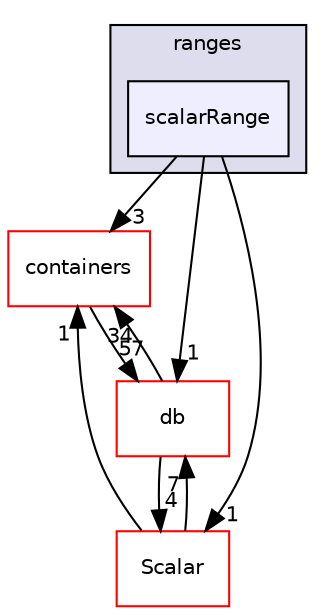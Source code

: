 digraph "src/OpenFOAM/primitives/ranges/scalarRange" {
  bgcolor=transparent;
  compound=true
  node [ fontsize="10", fontname="Helvetica"];
  edge [ labelfontsize="10", labelfontname="Helvetica"];
  subgraph clusterdir_4c2d2f51554615c82797d0537eafbb2e {
    graph [ bgcolor="#ddddee", pencolor="black", label="ranges" fontname="Helvetica", fontsize="10", URL="dir_4c2d2f51554615c82797d0537eafbb2e.html"]
  dir_c4e688ab11e3ce29421be8fa205760ef [shape=box, label="scalarRange", style="filled", fillcolor="#eeeeff", pencolor="black", URL="dir_c4e688ab11e3ce29421be8fa205760ef.html"];
  }
  dir_19d0872053bde092be81d7fe3f56cbf7 [shape=box label="containers" color="red" URL="dir_19d0872053bde092be81d7fe3f56cbf7.html"];
  dir_b4f4914e791ff496381862f16be45bae [shape=box label="Scalar" color="red" URL="dir_b4f4914e791ff496381862f16be45bae.html"];
  dir_63c634f7a7cfd679ac26c67fb30fc32f [shape=box label="db" color="red" URL="dir_63c634f7a7cfd679ac26c67fb30fc32f.html"];
  dir_19d0872053bde092be81d7fe3f56cbf7->dir_63c634f7a7cfd679ac26c67fb30fc32f [headlabel="57", labeldistance=1.5 headhref="dir_001901_001952.html"];
  dir_b4f4914e791ff496381862f16be45bae->dir_19d0872053bde092be81d7fe3f56cbf7 [headlabel="1", labeldistance=1.5 headhref="dir_002381_001901.html"];
  dir_b4f4914e791ff496381862f16be45bae->dir_63c634f7a7cfd679ac26c67fb30fc32f [headlabel="7", labeldistance=1.5 headhref="dir_002381_001952.html"];
  dir_63c634f7a7cfd679ac26c67fb30fc32f->dir_19d0872053bde092be81d7fe3f56cbf7 [headlabel="34", labeldistance=1.5 headhref="dir_001952_001901.html"];
  dir_63c634f7a7cfd679ac26c67fb30fc32f->dir_b4f4914e791ff496381862f16be45bae [headlabel="4", labeldistance=1.5 headhref="dir_001952_002381.html"];
  dir_c4e688ab11e3ce29421be8fa205760ef->dir_19d0872053bde092be81d7fe3f56cbf7 [headlabel="3", labeldistance=1.5 headhref="dir_002379_001901.html"];
  dir_c4e688ab11e3ce29421be8fa205760ef->dir_b4f4914e791ff496381862f16be45bae [headlabel="1", labeldistance=1.5 headhref="dir_002379_002381.html"];
  dir_c4e688ab11e3ce29421be8fa205760ef->dir_63c634f7a7cfd679ac26c67fb30fc32f [headlabel="1", labeldistance=1.5 headhref="dir_002379_001952.html"];
}
